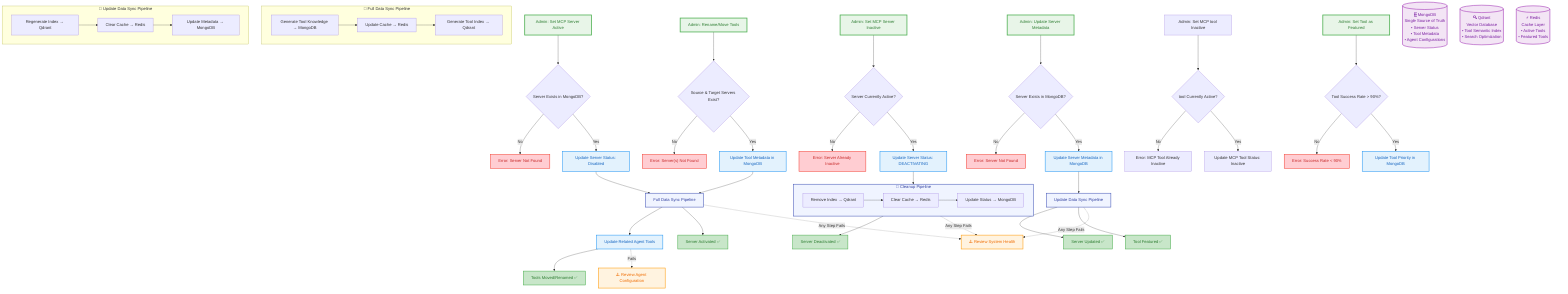 flowchart TD
 subgraph SYNC1["🔄 Full Data Sync Pipeline"]
        S1A["Generate Tool Knowledge → MongoDB"]
        S1B["Update Cache → Redis"]
        S1C["Generate Tool Index → Qdrant"]
  end
 subgraph SYNC2["🔄 Update Data Sync Pipeline"]
        S2A["Regenerate Index → Qdrant"]
        S2B["Clear Cache → Redis"]
        S2C["Update Metadata → MongoDB"]
  end
 subgraph CLEANUP["🧹 Cleanup Pipeline"]
        CL1["Remove Index → Qdrant"]
        CL2["Clear Cache → Redis"]
        CL3["Update Status → MongoDB"]
  end
    A1["Admin: Set MCP Server Active"] --> B1{"Server Exists in MongoDB?"}
    A4["Admin: Rename/Move Tools"] --> B4{"Source & Target Servers Exist?"}
    A2["Admin: Set MCP Server Inactive"] --> B2{"Server Currently Active?"}
    A3["Admin: Update Server Metadata"] --> B3{"Server Exists in MongoDB?"}
    A21["Admin: Set MCP tool Inactive"] --> B21{"tool Currently Active?"}
    A5["Admin: Set Tool as Featured"] --> B5{"Tool Success Rate > 90%?"}
    B1 -- No --> ERR1["Error: Server Not Found"]
    B1 -- Yes --> C1["Update Server Status: Disabled"]
    C1 --> FULLSYNC["Full Data Sync Pipeline"]
    B2 -- No --> ERR2["Error: Server Already Inactive"]
    B2 -- Yes --> C2["Update Server Status: DEACTIVATING"]
    
    C2 --> CLEANUP
    B3 -- No --> ERR3["Error: Server Not Found"]
    B3 -- Yes --> C3["Update Server Metadata in MongoDB"]
    C3 --> UPDATESYNC["Update Data Sync Pipeline"]
    B4 -- No --> ERR4["Error: Server(s) Not Found"]
    B4 -- Yes --> C4["Update Tool Metadata in MongoDB"]

    B21 -- No --> ERR21["Error: MCP Tool Already Inactive"]
    B21 -- Yes --> C21["Update MCP Tool Status: Inactive"]
      
    C4 --> FULLSYNC
    FULLSYNC --> G4["Update Related Agent Tools"] & SUCCESS1["Server Activated ✅"]
    G4 --> SUCCESS4["Tools Moved/Renamed ✅"]
    B5 -- No --> ERR5["Error: Success Rate &lt; 90%"]
    B5 -- Yes --> C5["Update Tool Priority in MongoDB"]
    
    S1A --> S1B
    S1B --> S1C
    S2A --> S2B
    S2B --> S2C
    CL1 --> CL2
    CL2 --> CL3
    UPDATESYNC --> SUCCESS2["Server Updated ✅"] & SUCCESS3["Tool Featured ✅"]
    CLEANUP --> SUCCESS4B["Server Deactivated ✅"]
    FULLSYNC -. Any Step Fails .-> REVIEW1["⚠️ Review System Health"]
    UPDATESYNC -. Any Step Fails .-> REVIEW1
    CLEANUP -. Any Step Fails .-> REVIEW1
    G4 -. Fails .-> REVIEW2["⚠️ Review Agent Configuration"]
    MONGO[("🗄️ MongoDB<br>Single Source of Truth<br>• Server Status<br>• Tool Metadata<br>• Agent Configurations")]
    QDRANT[("🔍 Qdrant<br>Vector Database<br>• Tool Semantic Index<br>• Search Optimization")]
    REDIS[("⚡ Redis<br>Cache Layer<br>• Active Tools<br>• Featured Tools")]

     A1:::entry
     A4:::entry
     A2:::entry
     A3:::entry
     A5:::entry
     ERR1:::error
     C1:::process
     FULLSYNC:::pipeline
     ERR2:::error
     C2:::process
     CLEANUP:::pipeline
     ERR3:::error
     C3:::process
     UPDATESYNC:::pipeline
     ERR4:::error
     C4:::process
     G4:::process
     SUCCESS1:::success
     SUCCESS4:::success
     ERR5:::error
     C5:::process
     SUCCESS2:::success
     SUCCESS3:::success
     SUCCESS4B:::success
     REVIEW1:::review
     REVIEW2:::review
     MONGO:::storage
     QDRANT:::storage
     REDIS:::storage
    classDef success fill:#c8e6c9,stroke:#4caf50,stroke-width:2px,color:#2e7d32
    classDef error fill:#ffcdd2,stroke:#f44336,stroke-width:2px,color:#c62828
    classDef process fill:#e3f2fd,stroke:#2196f3,stroke-width:2px,color:#1565c0
    classDef review fill:#fff3e0,stroke:#ff9800,stroke-width:2px,color:#ef6c00
    classDef storage fill:#f3e5f5,stroke:#9c27b0,stroke-width:2px,color:#7b1fa2
    classDef entry fill:#e8f5e8,stroke:#4caf50,stroke-width:3px,color:#2e7d32
    classDef pipeline fill:#f0f4ff,stroke:#3f51b5,stroke-width:2px,color:#303f9f